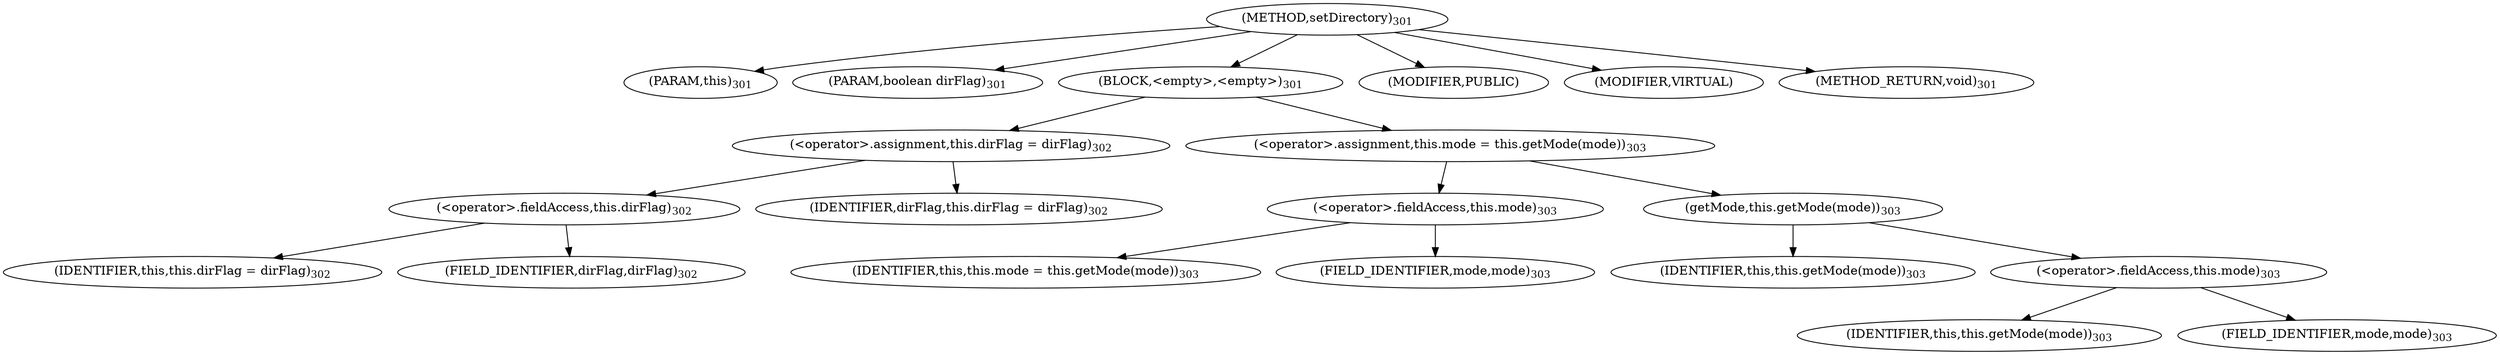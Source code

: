 digraph "setDirectory" {  
"415" [label = <(METHOD,setDirectory)<SUB>301</SUB>> ]
"29" [label = <(PARAM,this)<SUB>301</SUB>> ]
"416" [label = <(PARAM,boolean dirFlag)<SUB>301</SUB>> ]
"417" [label = <(BLOCK,&lt;empty&gt;,&lt;empty&gt;)<SUB>301</SUB>> ]
"418" [label = <(&lt;operator&gt;.assignment,this.dirFlag = dirFlag)<SUB>302</SUB>> ]
"419" [label = <(&lt;operator&gt;.fieldAccess,this.dirFlag)<SUB>302</SUB>> ]
"28" [label = <(IDENTIFIER,this,this.dirFlag = dirFlag)<SUB>302</SUB>> ]
"420" [label = <(FIELD_IDENTIFIER,dirFlag,dirFlag)<SUB>302</SUB>> ]
"421" [label = <(IDENTIFIER,dirFlag,this.dirFlag = dirFlag)<SUB>302</SUB>> ]
"422" [label = <(&lt;operator&gt;.assignment,this.mode = this.getMode(mode))<SUB>303</SUB>> ]
"423" [label = <(&lt;operator&gt;.fieldAccess,this.mode)<SUB>303</SUB>> ]
"424" [label = <(IDENTIFIER,this,this.mode = this.getMode(mode))<SUB>303</SUB>> ]
"425" [label = <(FIELD_IDENTIFIER,mode,mode)<SUB>303</SUB>> ]
"426" [label = <(getMode,this.getMode(mode))<SUB>303</SUB>> ]
"30" [label = <(IDENTIFIER,this,this.getMode(mode))<SUB>303</SUB>> ]
"427" [label = <(&lt;operator&gt;.fieldAccess,this.mode)<SUB>303</SUB>> ]
"428" [label = <(IDENTIFIER,this,this.getMode(mode))<SUB>303</SUB>> ]
"429" [label = <(FIELD_IDENTIFIER,mode,mode)<SUB>303</SUB>> ]
"430" [label = <(MODIFIER,PUBLIC)> ]
"431" [label = <(MODIFIER,VIRTUAL)> ]
"432" [label = <(METHOD_RETURN,void)<SUB>301</SUB>> ]
  "415" -> "29" 
  "415" -> "416" 
  "415" -> "417" 
  "415" -> "430" 
  "415" -> "431" 
  "415" -> "432" 
  "417" -> "418" 
  "417" -> "422" 
  "418" -> "419" 
  "418" -> "421" 
  "419" -> "28" 
  "419" -> "420" 
  "422" -> "423" 
  "422" -> "426" 
  "423" -> "424" 
  "423" -> "425" 
  "426" -> "30" 
  "426" -> "427" 
  "427" -> "428" 
  "427" -> "429" 
}

